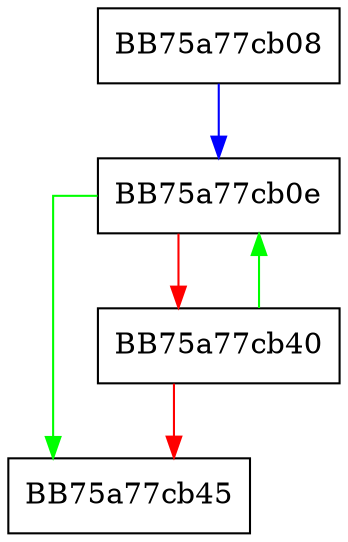 digraph __ascii_wcsicmp {
  node [shape="box"];
  graph [splines=ortho];
  BB75a77cb08 -> BB75a77cb0e [color="blue"];
  BB75a77cb0e -> BB75a77cb45 [color="green"];
  BB75a77cb0e -> BB75a77cb40 [color="red"];
  BB75a77cb40 -> BB75a77cb0e [color="green"];
  BB75a77cb40 -> BB75a77cb45 [color="red"];
}